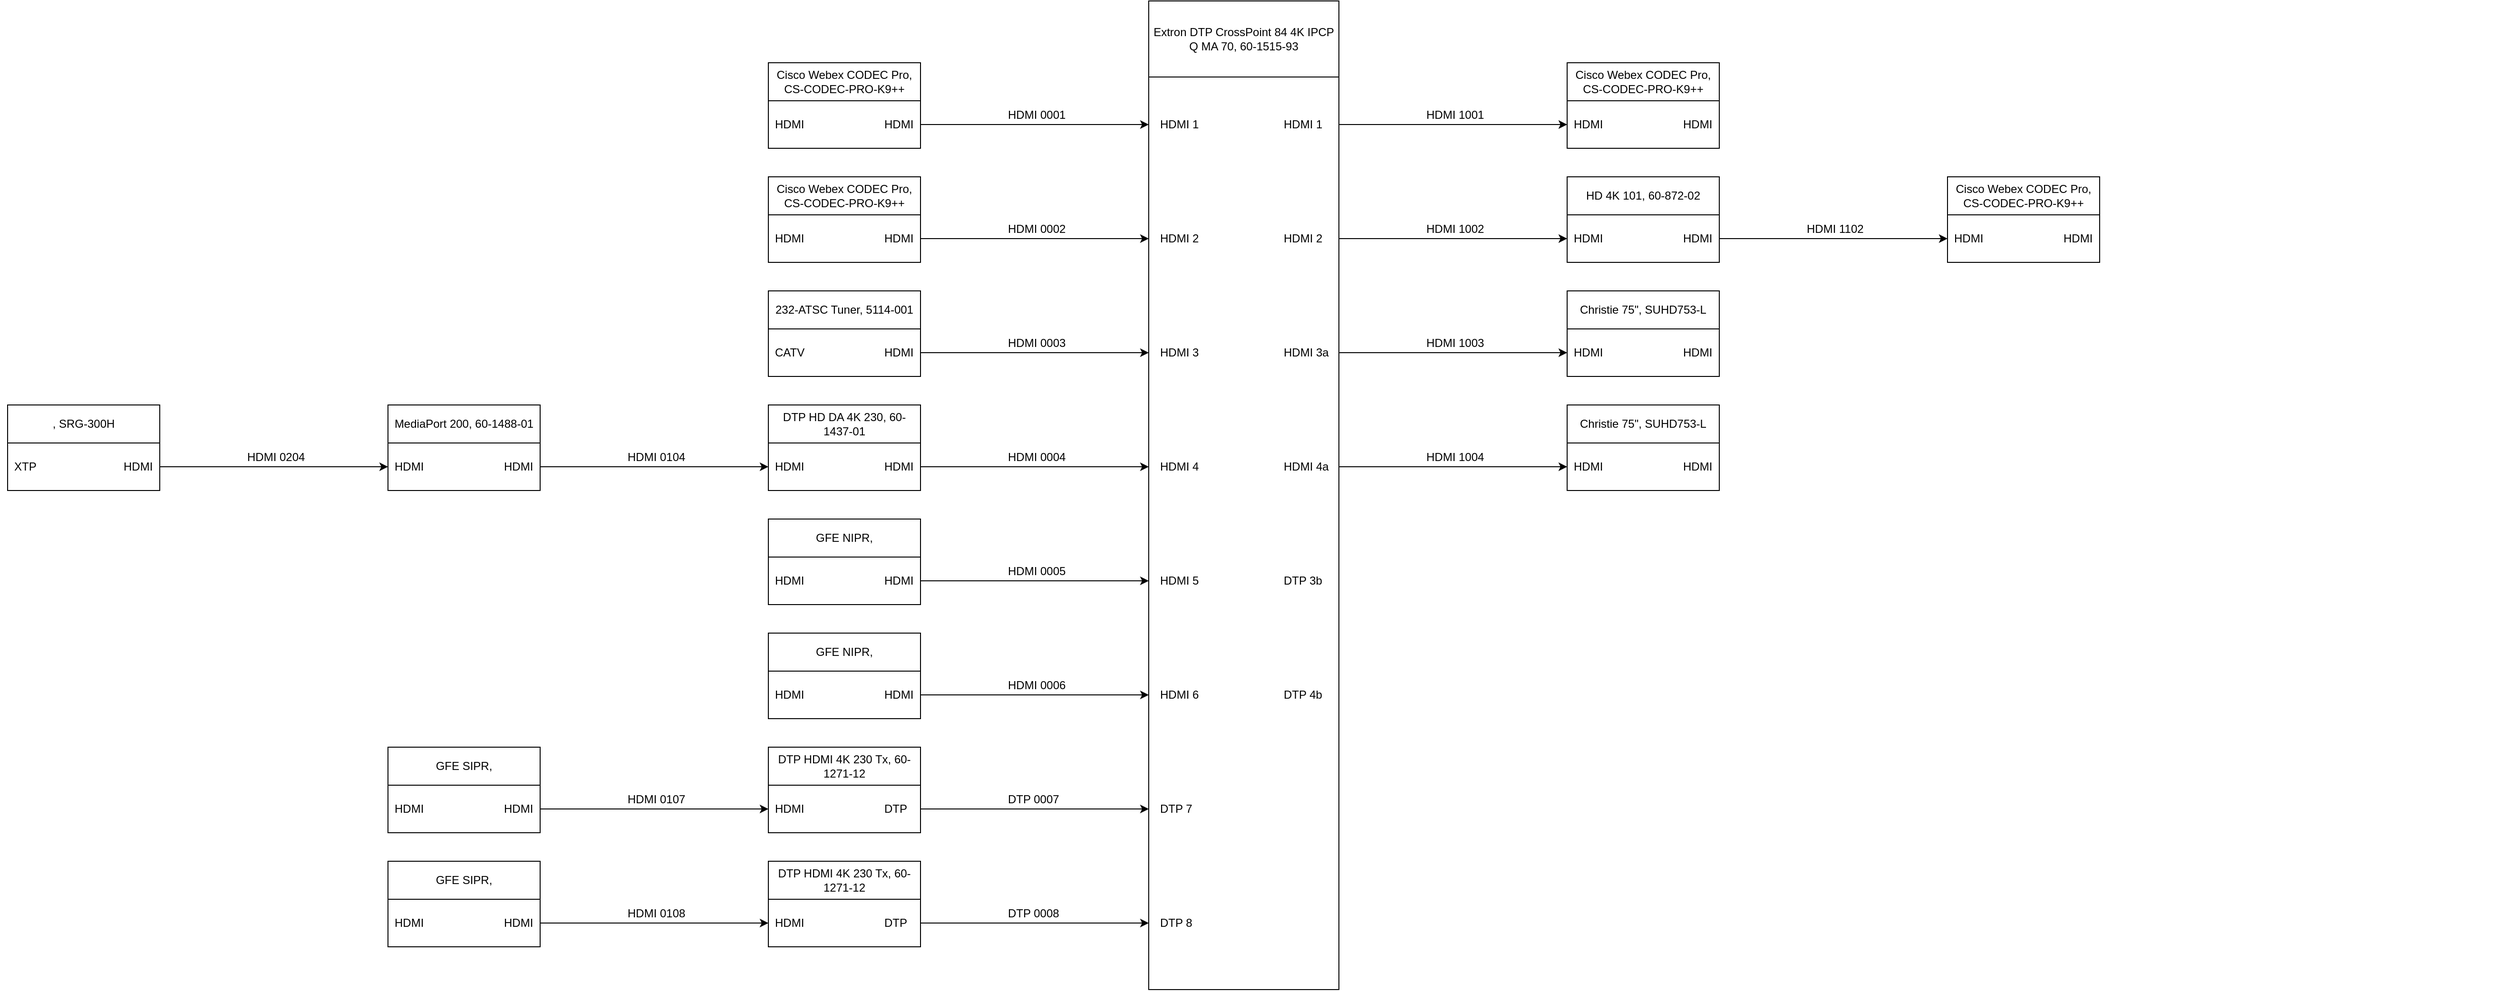 <mxfile>
  <diagram>
    <mxGraphModel dx="4000" dy="4000" grid="1" gridSize="10" guides="1" tooltips="1" connect="1" arrows="1" fold="1" pageScale="1" pageWidth="4000" pageHeight="4000" math="0" shadow="0">
      <root>
        <mxCell id="0"/>
        <mxCell id="1" parent="0"/>
        <object label="" type="arrow" id="4214703439902592237">
          <mxCell id="7430834314169757625" value="" style="edgeStyle=loopEdgeStyle;orthogonalloop=0;rounded=0;jettySize=auto;html=1" parent="1" connectable="" edge="1" vertex="" source="" target="">
            <mxGeometry x="" y="" width="" height="" relative="1" as="geometry">
              <mxPoint x="-4500" y="-2910" as="sourcePoint"/>
              <mxPoint x="-4100" y="-2910" as="targetPoint"/>
            </mxGeometry>
          </mxCell>
        </object>
        <object label="HDMI  0001" type="text-box" id="3884713548569262530">
          <mxCell id="7394588990226214967" value="HDMI  0001" style="text;html=1;strokeColor=none;fillColor=none;align=left;verticalAlign=middle;whiteSpace=wrap;rounded=0;" parent="1" connectable="" edge="" vertex="1" source="" target="">
            <mxGeometry x="-4250" y="-2950" width="80" height="60" relative="" as="geometry"/>
          </mxCell>
        </object>
        <object label="" type="arrow" id="1762043980113179746">
          <mxCell id="2958158336926534504" value="" style="edgeStyle=loopEdgeStyle;orthogonalloop=0;rounded=0;jettySize=auto;html=1" parent="1" connectable="" edge="1" vertex="" source="" target="">
            <mxGeometry x="" y="" width="" height="" relative="1" as="geometry">
              <mxPoint x="-4500" y="-2790" as="sourcePoint"/>
              <mxPoint x="-4100" y="-2790" as="targetPoint"/>
            </mxGeometry>
          </mxCell>
        </object>
        <object label="HDMI  0002" type="text-box" id="8912968105775022146">
          <mxCell id="3454150001665508748" value="HDMI  0002" style="text;html=1;strokeColor=none;fillColor=none;align=left;verticalAlign=middle;whiteSpace=wrap;rounded=0;" parent="1" connectable="" edge="" vertex="1" source="" target="">
            <mxGeometry x="-4250" y="-2830" width="80" height="60" relative="" as="geometry"/>
          </mxCell>
        </object>
        <object label="" type="arrow" id="9136551247318322655">
          <mxCell id="277227770717525775" value="" style="edgeStyle=loopEdgeStyle;orthogonalloop=0;rounded=0;jettySize=auto;html=1" parent="1" connectable="" edge="1" vertex="" source="" target="">
            <mxGeometry x="" y="" width="" height="" relative="1" as="geometry">
              <mxPoint x="-4500" y="-2670" as="sourcePoint"/>
              <mxPoint x="-4100" y="-2670" as="targetPoint"/>
            </mxGeometry>
          </mxCell>
        </object>
        <object label="HDMI  0003" type="text-box" id="8334442177132062134">
          <mxCell id="9362780928165501488" value="HDMI  0003" style="text;html=1;strokeColor=none;fillColor=none;align=left;verticalAlign=middle;whiteSpace=wrap;rounded=0;" parent="1" connectable="" edge="" vertex="1" source="" target="">
            <mxGeometry x="-4250" y="-2710" width="80" height="60" relative="" as="geometry"/>
          </mxCell>
        </object>
        <object label="" type="arrow" id="9622824587484047524">
          <mxCell id="7726921073421846764" value="" style="edgeStyle=loopEdgeStyle;orthogonalloop=0;rounded=0;jettySize=auto;html=1" parent="1" connectable="" edge="1" vertex="" source="" target="">
            <mxGeometry x="" y="" width="" height="" relative="1" as="geometry">
              <mxPoint x="-4500" y="-2550" as="sourcePoint"/>
              <mxPoint x="-4100" y="-2550" as="targetPoint"/>
            </mxGeometry>
          </mxCell>
        </object>
        <object label="HDMI  0004" type="text-box" id="7850549271725906904">
          <mxCell id="8335689987138173122" value="HDMI  0004" style="text;html=1;strokeColor=none;fillColor=none;align=left;verticalAlign=middle;whiteSpace=wrap;rounded=0;" parent="1" connectable="" edge="" vertex="1" source="" target="">
            <mxGeometry x="-4250" y="-2590" width="80" height="60" relative="" as="geometry"/>
          </mxCell>
        </object>
        <object label="" type="arrow" id="3183546657290105855">
          <mxCell id="8871547351785231216" value="" style="edgeStyle=loopEdgeStyle;orthogonalloop=0;rounded=0;jettySize=auto;html=1" parent="1" connectable="" edge="1" vertex="" source="" target="">
            <mxGeometry x="" y="" width="" height="" relative="1" as="geometry">
              <mxPoint x="-4500" y="-2430" as="sourcePoint"/>
              <mxPoint x="-4100" y="-2430" as="targetPoint"/>
            </mxGeometry>
          </mxCell>
        </object>
        <object label="HDMI  0005" type="text-box" id="6104692214129467735">
          <mxCell id="2689749748663844887" value="HDMI  0005" style="text;html=1;strokeColor=none;fillColor=none;align=left;verticalAlign=middle;whiteSpace=wrap;rounded=0;" parent="1" connectable="" edge="" vertex="1" source="" target="">
            <mxGeometry x="-4250" y="-2470" width="80" height="60" relative="" as="geometry"/>
          </mxCell>
        </object>
        <object label="" type="arrow" id="1084767344069512907">
          <mxCell id="7319292855617506597" value="" style="edgeStyle=loopEdgeStyle;orthogonalloop=0;rounded=0;jettySize=auto;html=1" parent="1" connectable="" edge="1" vertex="" source="" target="">
            <mxGeometry x="" y="" width="" height="" relative="1" as="geometry">
              <mxPoint x="-4500" y="-2310" as="sourcePoint"/>
              <mxPoint x="-4100" y="-2310" as="targetPoint"/>
            </mxGeometry>
          </mxCell>
        </object>
        <object label="HDMI  0006" type="text-box" id="7100429247913802029">
          <mxCell id="5294418698737538038" value="HDMI  0006" style="text;html=1;strokeColor=none;fillColor=none;align=left;verticalAlign=middle;whiteSpace=wrap;rounded=0;" parent="1" connectable="" edge="" vertex="1" source="" target="">
            <mxGeometry x="-4250" y="-2350" width="80" height="60" relative="" as="geometry"/>
          </mxCell>
        </object>
        <object label="" type="arrow" id="1815970519568936906">
          <mxCell id="5494054682571277759" value="" style="edgeStyle=loopEdgeStyle;orthogonalloop=0;rounded=0;jettySize=auto;html=1" parent="1" connectable="" edge="1" vertex="" source="" target="">
            <mxGeometry x="" y="" width="" height="" relative="1" as="geometry">
              <mxPoint x="-4500" y="-2190" as="sourcePoint"/>
              <mxPoint x="-4100" y="-2190" as="targetPoint"/>
            </mxGeometry>
          </mxCell>
        </object>
        <object label="DTP  0007" type="text-box" id="7742811226254303399">
          <mxCell id="3569401914816915492" value="DTP  0007" style="text;html=1;strokeColor=none;fillColor=none;align=left;verticalAlign=middle;whiteSpace=wrap;rounded=0;" parent="1" connectable="" edge="" vertex="1" source="" target="">
            <mxGeometry x="-4250" y="-2230" width="80" height="60" relative="" as="geometry"/>
          </mxCell>
        </object>
        <object label="" type="arrow" id="1134545825413656290">
          <mxCell id="7077476121389490190" value="" style="edgeStyle=loopEdgeStyle;orthogonalloop=0;rounded=0;jettySize=auto;html=1" parent="1" connectable="" edge="1" vertex="" source="" target="">
            <mxGeometry x="" y="" width="" height="" relative="1" as="geometry">
              <mxPoint x="-4500" y="-2070" as="sourcePoint"/>
              <mxPoint x="-4100" y="-2070" as="targetPoint"/>
            </mxGeometry>
          </mxCell>
        </object>
        <object label="DTP  0008" type="text-box" id="9797845806531395249">
          <mxCell id="5851642144623932865" value="DTP  0008" style="text;html=1;strokeColor=none;fillColor=none;align=left;verticalAlign=middle;whiteSpace=wrap;rounded=0;" parent="1" connectable="" edge="" vertex="1" source="" target="">
            <mxGeometry x="-4250" y="-2110" width="80" height="60" relative="" as="geometry"/>
          </mxCell>
        </object>
        <object label="" type="arrow" id="7571851820950263406">
          <mxCell id="8978497845562699610" value="" style="edgeStyle=loopEdgeStyle;orthogonalloop=0;rounded=0;jettySize=auto;html=1" parent="1" connectable="" edge="1" vertex="" source="" target="">
            <mxGeometry x="" y="" width="" height="" relative="1" as="geometry">
              <mxPoint x="-4900" y="-2550" as="sourcePoint"/>
              <mxPoint x="-4500" y="-2550" as="targetPoint"/>
            </mxGeometry>
          </mxCell>
        </object>
        <object label="HDMI  0104" type="text-box" id="5850666663481360142">
          <mxCell id="2034829392378292230" value="HDMI  0104" style="text;html=1;strokeColor=none;fillColor=none;align=left;verticalAlign=middle;whiteSpace=wrap;rounded=0;" parent="1" connectable="" edge="" vertex="1" source="" target="">
            <mxGeometry x="-4650" y="-2590" width="80" height="60" relative="" as="geometry"/>
          </mxCell>
        </object>
        <object label="" type="arrow" id="5599621527787575919">
          <mxCell id="8933660736939266847" value="" style="edgeStyle=loopEdgeStyle;orthogonalloop=0;rounded=0;jettySize=auto;html=1" parent="1" connectable="" edge="1" vertex="" source="" target="">
            <mxGeometry x="" y="" width="" height="" relative="1" as="geometry">
              <mxPoint x="-4900" y="-2190" as="sourcePoint"/>
              <mxPoint x="-4500" y="-2190" as="targetPoint"/>
            </mxGeometry>
          </mxCell>
        </object>
        <object label="HDMI  0107" type="text-box" id="3173753618266063283">
          <mxCell id="4189802173516120180" value="HDMI  0107" style="text;html=1;strokeColor=none;fillColor=none;align=left;verticalAlign=middle;whiteSpace=wrap;rounded=0;" parent="1" connectable="" edge="" vertex="1" source="" target="">
            <mxGeometry x="-4650" y="-2230" width="80" height="60" relative="" as="geometry"/>
          </mxCell>
        </object>
        <object label="" type="arrow" id="3633654744242112897">
          <mxCell id="7032749820614705991" value="" style="edgeStyle=loopEdgeStyle;orthogonalloop=0;rounded=0;jettySize=auto;html=1" parent="1" connectable="" edge="1" vertex="" source="" target="">
            <mxGeometry x="" y="" width="" height="" relative="1" as="geometry">
              <mxPoint x="-4900" y="-2070" as="sourcePoint"/>
              <mxPoint x="-4500" y="-2070" as="targetPoint"/>
            </mxGeometry>
          </mxCell>
        </object>
        <object label="HDMI  0108" type="text-box" id="5476396877901206938">
          <mxCell id="5114801457332826779" value="HDMI  0108" style="text;html=1;strokeColor=none;fillColor=none;align=left;verticalAlign=middle;whiteSpace=wrap;rounded=0;" parent="1" connectable="" edge="" vertex="1" source="" target="">
            <mxGeometry x="-4650" y="-2110" width="80" height="60" relative="" as="geometry"/>
          </mxCell>
        </object>
        <object label="" type="arrow" id="4073164023122601448">
          <mxCell id="7174466702179377431" value="" style="edgeStyle=loopEdgeStyle;orthogonalloop=0;rounded=0;jettySize=auto;html=1" parent="1" connectable="" edge="1" vertex="" source="" target="">
            <mxGeometry x="" y="" width="" height="" relative="1" as="geometry">
              <mxPoint x="-5300" y="-2550" as="sourcePoint"/>
              <mxPoint x="-4900" y="-2550" as="targetPoint"/>
            </mxGeometry>
          </mxCell>
        </object>
        <object label="HDMI  0204" type="text-box" id="5823953852493778848">
          <mxCell id="1069760466118081979" value="HDMI  0204" style="text;html=1;strokeColor=none;fillColor=none;align=left;verticalAlign=middle;whiteSpace=wrap;rounded=0;" parent="1" connectable="" edge="" vertex="1" source="" target="">
            <mxGeometry x="-5050" y="-2590" width="80" height="60" relative="" as="geometry"/>
          </mxCell>
        </object>
        <object label="" type="arrow" id="3931294607041908225">
          <mxCell id="4682947283664049398" value="" style="edgeStyle=loopEdgeStyle;orthogonalloop=0;rounded=0;jettySize=auto;html=1" parent="1" connectable="" edge="1" vertex="" source="" target="">
            <mxGeometry x="" y="" width="" height="" relative="1" as="geometry">
              <mxPoint x="-4100" y="-2910" as="sourcePoint"/>
              <mxPoint x="-3660" y="-2910" as="targetPoint"/>
            </mxGeometry>
          </mxCell>
        </object>
        <object label="HDMI  1001" type="text-box" id="6912057328652076839">
          <mxCell id="8490862059796652768" value="HDMI  1001" style="text;html=1;strokeColor=none;fillColor=none;align=left;verticalAlign=middle;whiteSpace=wrap;rounded=0;" parent="1" connectable="" edge="" vertex="1" source="" target="">
            <mxGeometry x="-3810" y="-2950" width="80" height="60" relative="" as="geometry"/>
          </mxCell>
        </object>
        <object label="" type="arrow" id="9348034321768730803">
          <mxCell id="2146485116273460463" value="" style="edgeStyle=loopEdgeStyle;orthogonalloop=0;rounded=0;jettySize=auto;html=1" parent="1" connectable="" edge="1" vertex="" source="" target="">
            <mxGeometry x="" y="" width="" height="" relative="1" as="geometry">
              <mxPoint x="-4100" y="-2790" as="sourcePoint"/>
              <mxPoint x="-3660" y="-2790" as="targetPoint"/>
            </mxGeometry>
          </mxCell>
        </object>
        <object label="HDMI  1002" type="text-box" id="6564636457597013053">
          <mxCell id="3521691810089601578" value="HDMI  1002" style="text;html=1;strokeColor=none;fillColor=none;align=left;verticalAlign=middle;whiteSpace=wrap;rounded=0;" parent="1" connectable="" edge="" vertex="1" source="" target="">
            <mxGeometry x="-3810" y="-2830" width="80" height="60" relative="" as="geometry"/>
          </mxCell>
        </object>
        <object label="" type="arrow" id="9133158517590962588">
          <mxCell id="5078113467890276290" value="" style="edgeStyle=loopEdgeStyle;orthogonalloop=0;rounded=0;jettySize=auto;html=1" parent="1" connectable="" edge="1" vertex="" source="" target="">
            <mxGeometry x="" y="" width="" height="" relative="1" as="geometry">
              <mxPoint x="-4100" y="-2670" as="sourcePoint"/>
              <mxPoint x="-3660" y="-2670" as="targetPoint"/>
            </mxGeometry>
          </mxCell>
        </object>
        <object label="HDMI  1003" type="text-box" id="3538355275811758447">
          <mxCell id="8732927838143749905" value="HDMI  1003" style="text;html=1;strokeColor=none;fillColor=none;align=left;verticalAlign=middle;whiteSpace=wrap;rounded=0;" parent="1" connectable="" edge="" vertex="1" source="" target="">
            <mxGeometry x="-3810" y="-2710" width="80" height="60" relative="" as="geometry"/>
          </mxCell>
        </object>
        <object label="" type="arrow" id="6535427856630103066">
          <mxCell id="4489765851628160168" value="" style="edgeStyle=loopEdgeStyle;orthogonalloop=0;rounded=0;jettySize=auto;html=1" parent="1" connectable="" edge="1" vertex="" source="" target="">
            <mxGeometry x="" y="" width="" height="" relative="1" as="geometry">
              <mxPoint x="-4100" y="-2550" as="sourcePoint"/>
              <mxPoint x="-3660" y="-2550" as="targetPoint"/>
            </mxGeometry>
          </mxCell>
        </object>
        <object label="HDMI  1004" type="text-box" id="8899514412760220130">
          <mxCell id="9879391301277996283" value="HDMI  1004" style="text;html=1;strokeColor=none;fillColor=none;align=left;verticalAlign=middle;whiteSpace=wrap;rounded=0;" parent="1" connectable="" edge="" vertex="1" source="" target="">
            <mxGeometry x="-3810" y="-2590" width="80" height="60" relative="" as="geometry"/>
          </mxCell>
        </object>
        <object label="" type="arrow" id="1125660605603906851">
          <mxCell id="9687267993425041214" value="" style="edgeStyle=loopEdgeStyle;orthogonalloop=0;rounded=0;jettySize=auto;html=1" parent="1" connectable="" edge="1" vertex="" source="" target="">
            <mxGeometry x="" y="" width="" height="" relative="1" as="geometry">
              <mxPoint x="-3660" y="-2790" as="sourcePoint"/>
              <mxPoint x="-3260" y="-2790" as="targetPoint"/>
            </mxGeometry>
          </mxCell>
        </object>
        <object label="HDMI  1102" type="text-box" id="9480168444607374794">
          <mxCell id="9745018495641138323" value="HDMI  1102" style="text;html=1;strokeColor=none;fillColor=none;align=left;verticalAlign=middle;whiteSpace=wrap;rounded=0;" parent="1" connectable="" edge="" vertex="1" source="" target="">
            <mxGeometry x="-3410" y="-2830" width="80" height="60" relative="" as="geometry"/>
          </mxCell>
        </object>
        <object label="" type="DTP" id="3601923128219253305">
          <mxCell id="8095681486286672804" value="" style="rounded=0;whiteSpace=wrap;html=1;" parent="1" connectable="" edge="" vertex="1" source="" target="">
            <mxGeometry x="-4500" y="-2975" width="160" height="90" relative="" as="geometry"/>
          </mxCell>
        </object>
        <object label="" type="DTP" id="4671699192208705413">
          <mxCell id="4920887293405640426" value="" style="rounded=0;whiteSpace=wrap;html=1;" parent="1" connectable="" edge="" vertex="1" source="" target="">
            <mxGeometry x="-4500" y="-2855" width="160" height="90" relative="" as="geometry"/>
          </mxCell>
        </object>
        <object label="" type="DTP" id="8052717395541037052">
          <mxCell id="1289829146261395855" value="" style="rounded=0;whiteSpace=wrap;html=1;" parent="1" connectable="" edge="" vertex="1" source="" target="">
            <mxGeometry x="-4500" y="-2735" width="160" height="90" relative="" as="geometry"/>
          </mxCell>
        </object>
        <object label="" type="DTP" id="2372890259683168304">
          <mxCell id="8551254836642362901" value="" style="rounded=0;whiteSpace=wrap;html=1;" parent="1" connectable="" edge="" vertex="1" source="" target="">
            <mxGeometry x="-4500" y="-2615" width="160" height="90" relative="" as="geometry"/>
          </mxCell>
        </object>
        <object label="" type="DTP" id="7020818554239344003">
          <mxCell id="1214789962200031757" value="" style="rounded=0;whiteSpace=wrap;html=1;" parent="1" connectable="" edge="" vertex="1" source="" target="">
            <mxGeometry x="-4500" y="-2495" width="160" height="90" relative="" as="geometry"/>
          </mxCell>
        </object>
        <object label="" type="DTP" id="3676849023164892544">
          <mxCell id="2603448669535049852" value="" style="rounded=0;whiteSpace=wrap;html=1;" parent="1" connectable="" edge="" vertex="1" source="" target="">
            <mxGeometry x="-4500" y="-2375" width="160" height="90" relative="" as="geometry"/>
          </mxCell>
        </object>
        <object label="" type="DTP" id="8511045847674810164">
          <mxCell id="7834712563197394386" value="" style="rounded=0;whiteSpace=wrap;html=1;" parent="1" connectable="" edge="" vertex="1" source="" target="">
            <mxGeometry x="-4500" y="-2255" width="160" height="90" relative="" as="geometry"/>
          </mxCell>
        </object>
        <object label="" type="DTP" id="1220172500772045550">
          <mxCell id="250094888815592903" value="" style="rounded=0;whiteSpace=wrap;html=1;" parent="1" connectable="" edge="" vertex="1" source="" target="">
            <mxGeometry x="-4500" y="-2135" width="160" height="90" relative="" as="geometry"/>
          </mxCell>
        </object>
        <object label="" type="DTP" id="1417384539601954259">
          <mxCell id="4756622223876162048" value="" style="rounded=0;whiteSpace=wrap;html=1;" parent="1" connectable="" edge="" vertex="1" source="" target="">
            <mxGeometry x="-4900" y="-2615" width="160" height="90" relative="" as="geometry"/>
          </mxCell>
        </object>
        <object label="" type="DTP" id="1877051912784398340">
          <mxCell id="1064284673913144200" value="" style="rounded=0;whiteSpace=wrap;html=1;" parent="1" connectable="" edge="" vertex="1" source="" target="">
            <mxGeometry x="-4900" y="-2255" width="160" height="90" relative="" as="geometry"/>
          </mxCell>
        </object>
        <object label="" type="DTP" id="8985494929358044780">
          <mxCell id="2762213801528908726" value="" style="rounded=0;whiteSpace=wrap;html=1;" parent="1" connectable="" edge="" vertex="1" source="" target="">
            <mxGeometry x="-4900" y="-2135" width="160" height="90" relative="" as="geometry"/>
          </mxCell>
        </object>
        <object label="" type="DTP" id="1702725907895301196">
          <mxCell id="3134637894331874345" value="" style="rounded=0;whiteSpace=wrap;html=1;" parent="1" connectable="" edge="" vertex="1" source="" target="">
            <mxGeometry x="-5300" y="-2615" width="160" height="90" relative="" as="geometry"/>
          </mxCell>
        </object>
        <object label="" type="DTP" id="4611059297054655505">
          <mxCell id="833991215402399989" value="" style="rounded=0;whiteSpace=wrap;html=1;" parent="1" connectable="" edge="" vertex="1" source="" target="">
            <mxGeometry x="-3660" y="-2975" width="160" height="90" relative="" as="geometry"/>
          </mxCell>
        </object>
        <object label="" type="DTP" id="8520154027466328589">
          <mxCell id="8378055653725626963" value="" style="rounded=0;whiteSpace=wrap;html=1;" parent="1" connectable="" edge="" vertex="1" source="" target="">
            <mxGeometry x="-3660" y="-2855" width="160" height="90" relative="" as="geometry"/>
          </mxCell>
        </object>
        <object label="" type="DTP" id="5550545048421102928">
          <mxCell id="7746366038237439267" value="" style="rounded=0;whiteSpace=wrap;html=1;" parent="1" connectable="" edge="" vertex="1" source="" target="">
            <mxGeometry x="-3660" y="-2735" width="160" height="90" relative="" as="geometry"/>
          </mxCell>
        </object>
        <object label="" type="DTP" id="2255952634416972868">
          <mxCell id="4922332117611659816" value="" style="rounded=0;whiteSpace=wrap;html=1;" parent="1" connectable="" edge="" vertex="1" source="" target="">
            <mxGeometry x="-3660" y="-2615" width="160" height="90" relative="" as="geometry"/>
          </mxCell>
        </object>
        <object label="" type="DTP" id="1272051944987990608">
          <mxCell id="9163213902290631379" value="" style="rounded=0;whiteSpace=wrap;html=1;" parent="1" connectable="" edge="" vertex="1" source="" target="">
            <mxGeometry x="-3260" y="-2855" width="160" height="90" relative="" as="geometry"/>
          </mxCell>
        </object>
        <object label="HDMI" type="textbox" id="5852103958049118342">
          <mxCell id="3022491668723658236" value="HDMI" style="text;html=1;strokeColor=none;fillColor=none;align=left;verticalAlign=middle;whiteSpace=wrap;rounded=0;" parent="1" connectable="" edge="" vertex="1" source="" target="">
            <mxGeometry x="-4495" y="-2930" width="60" height="40" relative="" as="geometry"/>
          </mxCell>
        </object>
        <object label="HDMI" type="textbox" id="3679588393008396275">
          <mxCell id="2770385847647636521" value="HDMI" style="text;html=1;strokeColor=none;fillColor=none;align=left;verticalAlign=middle;whiteSpace=wrap;rounded=0;" parent="1" connectable="" edge="" vertex="1" source="" target="">
            <mxGeometry x="-4380" y="-2930" width="60" height="40" relative="" as="geometry"/>
          </mxCell>
        </object>
        <object label="HDMI" type="textbox" id="2435408621405537548">
          <mxCell id="9504090122172287193" value="HDMI" style="text;html=1;strokeColor=none;fillColor=none;align=left;verticalAlign=middle;whiteSpace=wrap;rounded=0;" parent="1" connectable="" edge="" vertex="1" source="" target="">
            <mxGeometry x="-4495" y="-2810" width="60" height="40" relative="" as="geometry"/>
          </mxCell>
        </object>
        <object label="HDMI" type="textbox" id="3566245914914402646">
          <mxCell id="8864937617224081432" value="HDMI" style="text;html=1;strokeColor=none;fillColor=none;align=left;verticalAlign=middle;whiteSpace=wrap;rounded=0;" parent="1" connectable="" edge="" vertex="1" source="" target="">
            <mxGeometry x="-4380" y="-2810" width="60" height="40" relative="" as="geometry"/>
          </mxCell>
        </object>
        <object label="CATV" type="textbox" id="7215977477339857634">
          <mxCell id="5374148021077574404" value="CATV" style="text;html=1;strokeColor=none;fillColor=none;align=left;verticalAlign=middle;whiteSpace=wrap;rounded=0;" parent="1" connectable="" edge="" vertex="1" source="" target="">
            <mxGeometry x="-4495" y="-2690" width="60" height="40" relative="" as="geometry"/>
          </mxCell>
        </object>
        <object label="HDMI" type="textbox" id="5112257451964016507">
          <mxCell id="7565923762052489323" value="HDMI" style="text;html=1;strokeColor=none;fillColor=none;align=left;verticalAlign=middle;whiteSpace=wrap;rounded=0;" parent="1" connectable="" edge="" vertex="1" source="" target="">
            <mxGeometry x="-4380" y="-2690" width="60" height="40" relative="" as="geometry"/>
          </mxCell>
        </object>
        <object label="HDMI" type="textbox" id="6255796828747923798">
          <mxCell id="5151799749681026101" value="HDMI" style="text;html=1;strokeColor=none;fillColor=none;align=left;verticalAlign=middle;whiteSpace=wrap;rounded=0;" parent="1" connectable="" edge="" vertex="1" source="" target="">
            <mxGeometry x="-4495" y="-2570" width="60" height="40" relative="" as="geometry"/>
          </mxCell>
        </object>
        <object label="HDMI" type="textbox" id="7991579855207541456">
          <mxCell id="9321753149191573337" value="HDMI" style="text;html=1;strokeColor=none;fillColor=none;align=left;verticalAlign=middle;whiteSpace=wrap;rounded=0;" parent="1" connectable="" edge="" vertex="1" source="" target="">
            <mxGeometry x="-4380" y="-2570" width="60" height="40" relative="" as="geometry"/>
          </mxCell>
        </object>
        <object label="HDMI" type="textbox" id="9730649626787456349">
          <mxCell id="4577798770585020425" value="HDMI" style="text;html=1;strokeColor=none;fillColor=none;align=left;verticalAlign=middle;whiteSpace=wrap;rounded=0;" parent="1" connectable="" edge="" vertex="1" source="" target="">
            <mxGeometry x="-4495" y="-2450" width="60" height="40" relative="" as="geometry"/>
          </mxCell>
        </object>
        <object label="HDMI" type="textbox" id="2207801016926781749">
          <mxCell id="7807954291519020681" value="HDMI" style="text;html=1;strokeColor=none;fillColor=none;align=left;verticalAlign=middle;whiteSpace=wrap;rounded=0;" parent="1" connectable="" edge="" vertex="1" source="" target="">
            <mxGeometry x="-4380" y="-2450" width="60" height="40" relative="" as="geometry"/>
          </mxCell>
        </object>
        <object label="HDMI" type="textbox" id="8095988770686756433">
          <mxCell id="900475156374326343" value="HDMI" style="text;html=1;strokeColor=none;fillColor=none;align=left;verticalAlign=middle;whiteSpace=wrap;rounded=0;" parent="1" connectable="" edge="" vertex="1" source="" target="">
            <mxGeometry x="-4495" y="-2330" width="60" height="40" relative="" as="geometry"/>
          </mxCell>
        </object>
        <object label="HDMI" type="textbox" id="2799072378854760651">
          <mxCell id="7783657447007268498" value="HDMI" style="text;html=1;strokeColor=none;fillColor=none;align=left;verticalAlign=middle;whiteSpace=wrap;rounded=0;" parent="1" connectable="" edge="" vertex="1" source="" target="">
            <mxGeometry x="-4380" y="-2330" width="60" height="40" relative="" as="geometry"/>
          </mxCell>
        </object>
        <object label="HDMI" type="textbox" id="8362964140137365221">
          <mxCell id="7214026028975575050" value="HDMI" style="text;html=1;strokeColor=none;fillColor=none;align=left;verticalAlign=middle;whiteSpace=wrap;rounded=0;" parent="1" connectable="" edge="" vertex="1" source="" target="">
            <mxGeometry x="-4495" y="-2210" width="60" height="40" relative="" as="geometry"/>
          </mxCell>
        </object>
        <object label="DTP" type="textbox" id="1643567658407495782">
          <mxCell id="3961776413142784420" value="DTP" style="text;html=1;strokeColor=none;fillColor=none;align=left;verticalAlign=middle;whiteSpace=wrap;rounded=0;" parent="1" connectable="" edge="" vertex="1" source="" target="">
            <mxGeometry x="-4380" y="-2210" width="60" height="40" relative="" as="geometry"/>
          </mxCell>
        </object>
        <object label="HDMI" type="textbox" id="6896986821916747662">
          <mxCell id="5158108803434640802" value="HDMI" style="text;html=1;strokeColor=none;fillColor=none;align=left;verticalAlign=middle;whiteSpace=wrap;rounded=0;" parent="1" connectable="" edge="" vertex="1" source="" target="">
            <mxGeometry x="-4495" y="-2090" width="60" height="40" relative="" as="geometry"/>
          </mxCell>
        </object>
        <object label="DTP" type="textbox" id="484394694994135816">
          <mxCell id="9960453832814050014" value="DTP" style="text;html=1;strokeColor=none;fillColor=none;align=left;verticalAlign=middle;whiteSpace=wrap;rounded=0;" parent="1" connectable="" edge="" vertex="1" source="" target="">
            <mxGeometry x="-4380" y="-2090" width="60" height="40" relative="" as="geometry"/>
          </mxCell>
        </object>
        <object label="" type="textbox" id="987767204294102197">
          <mxCell id="2343946790420430702" value="" style="text;html=1;strokeColor=none;fillColor=none;align=left;verticalAlign=middle;whiteSpace=wrap;rounded=0;" parent="1" connectable="" edge="" vertex="1" source="" target="">
            <mxGeometry x="-4895" y="-2930" width="60" height="40" relative="" as="geometry"/>
          </mxCell>
        </object>
        <object label="" type="textbox" id="7473922850546000178">
          <mxCell id="823427731627603757" value="" style="text;html=1;strokeColor=none;fillColor=none;align=left;verticalAlign=middle;whiteSpace=wrap;rounded=0;" parent="1" connectable="" edge="" vertex="1" source="" target="">
            <mxGeometry x="-4780" y="-2930" width="60" height="40" relative="" as="geometry"/>
          </mxCell>
        </object>
        <object label="" type="textbox" id="4246823260700684408">
          <mxCell id="8834271041331101814" value="" style="text;html=1;strokeColor=none;fillColor=none;align=left;verticalAlign=middle;whiteSpace=wrap;rounded=0;" parent="1" connectable="" edge="" vertex="1" source="" target="">
            <mxGeometry x="-4895" y="-2810" width="60" height="40" relative="" as="geometry"/>
          </mxCell>
        </object>
        <object label="" type="textbox" id="8195052934975546816">
          <mxCell id="9408213132099667715" value="" style="text;html=1;strokeColor=none;fillColor=none;align=left;verticalAlign=middle;whiteSpace=wrap;rounded=0;" parent="1" connectable="" edge="" vertex="1" source="" target="">
            <mxGeometry x="-4780" y="-2810" width="60" height="40" relative="" as="geometry"/>
          </mxCell>
        </object>
        <object label="" type="textbox" id="192931089312912979">
          <mxCell id="8591480839840611164" value="" style="text;html=1;strokeColor=none;fillColor=none;align=left;verticalAlign=middle;whiteSpace=wrap;rounded=0;" parent="1" connectable="" edge="" vertex="1" source="" target="">
            <mxGeometry x="-4895" y="-2690" width="60" height="40" relative="" as="geometry"/>
          </mxCell>
        </object>
        <object label="" type="textbox" id="5999990242143189092">
          <mxCell id="4189973031581192845" value="" style="text;html=1;strokeColor=none;fillColor=none;align=left;verticalAlign=middle;whiteSpace=wrap;rounded=0;" parent="1" connectable="" edge="" vertex="1" source="" target="">
            <mxGeometry x="-4780" y="-2690" width="60" height="40" relative="" as="geometry"/>
          </mxCell>
        </object>
        <object label="HDMI" type="textbox" id="655804008884958697">
          <mxCell id="8582984271720614030" value="HDMI" style="text;html=1;strokeColor=none;fillColor=none;align=left;verticalAlign=middle;whiteSpace=wrap;rounded=0;" parent="1" connectable="" edge="" vertex="1" source="" target="">
            <mxGeometry x="-4895" y="-2570" width="60" height="40" relative="" as="geometry"/>
          </mxCell>
        </object>
        <object label="HDMI" type="textbox" id="9228578067747244890">
          <mxCell id="2454721074016701081" value="HDMI" style="text;html=1;strokeColor=none;fillColor=none;align=left;verticalAlign=middle;whiteSpace=wrap;rounded=0;" parent="1" connectable="" edge="" vertex="1" source="" target="">
            <mxGeometry x="-4780" y="-2570" width="60" height="40" relative="" as="geometry"/>
          </mxCell>
        </object>
        <object label="" type="textbox" id="9024126504544655465">
          <mxCell id="4270946136918359309" value="" style="text;html=1;strokeColor=none;fillColor=none;align=left;verticalAlign=middle;whiteSpace=wrap;rounded=0;" parent="1" connectable="" edge="" vertex="1" source="" target="">
            <mxGeometry x="-4895" y="-2450" width="60" height="40" relative="" as="geometry"/>
          </mxCell>
        </object>
        <object label="" type="textbox" id="7983976030224244486">
          <mxCell id="9442005157051546458" value="" style="text;html=1;strokeColor=none;fillColor=none;align=left;verticalAlign=middle;whiteSpace=wrap;rounded=0;" parent="1" connectable="" edge="" vertex="1" source="" target="">
            <mxGeometry x="-4780" y="-2450" width="60" height="40" relative="" as="geometry"/>
          </mxCell>
        </object>
        <object label="" type="textbox" id="7925006930715952499">
          <mxCell id="2490835872994497546" value="" style="text;html=1;strokeColor=none;fillColor=none;align=left;verticalAlign=middle;whiteSpace=wrap;rounded=0;" parent="1" connectable="" edge="" vertex="1" source="" target="">
            <mxGeometry x="-4895" y="-2330" width="60" height="40" relative="" as="geometry"/>
          </mxCell>
        </object>
        <object label="" type="textbox" id="6871819002159975873">
          <mxCell id="6393540846400140719" value="" style="text;html=1;strokeColor=none;fillColor=none;align=left;verticalAlign=middle;whiteSpace=wrap;rounded=0;" parent="1" connectable="" edge="" vertex="1" source="" target="">
            <mxGeometry x="-4780" y="-2330" width="60" height="40" relative="" as="geometry"/>
          </mxCell>
        </object>
        <object label="HDMI" type="textbox" id="9061160470464013877">
          <mxCell id="8268692966042608721" value="HDMI" style="text;html=1;strokeColor=none;fillColor=none;align=left;verticalAlign=middle;whiteSpace=wrap;rounded=0;" parent="1" connectable="" edge="" vertex="1" source="" target="">
            <mxGeometry x="-4895" y="-2210" width="60" height="40" relative="" as="geometry"/>
          </mxCell>
        </object>
        <object label="HDMI" type="textbox" id="4287228096056768587">
          <mxCell id="2445407963540651027" value="HDMI" style="text;html=1;strokeColor=none;fillColor=none;align=left;verticalAlign=middle;whiteSpace=wrap;rounded=0;" parent="1" connectable="" edge="" vertex="1" source="" target="">
            <mxGeometry x="-4780" y="-2210" width="60" height="40" relative="" as="geometry"/>
          </mxCell>
        </object>
        <object label="HDMI" type="textbox" id="5677251342795664052">
          <mxCell id="5987816144905613900" value="HDMI" style="text;html=1;strokeColor=none;fillColor=none;align=left;verticalAlign=middle;whiteSpace=wrap;rounded=0;" parent="1" connectable="" edge="" vertex="1" source="" target="">
            <mxGeometry x="-4895" y="-2090" width="60" height="40" relative="" as="geometry"/>
          </mxCell>
        </object>
        <object label="HDMI" type="textbox" id="3655569444764584515">
          <mxCell id="8644185362750330696" value="HDMI" style="text;html=1;strokeColor=none;fillColor=none;align=left;verticalAlign=middle;whiteSpace=wrap;rounded=0;" parent="1" connectable="" edge="" vertex="1" source="" target="">
            <mxGeometry x="-4780" y="-2090" width="60" height="40" relative="" as="geometry"/>
          </mxCell>
        </object>
        <object label="" type="textbox" id="7200072868471685654">
          <mxCell id="3046131424179577148" value="" style="text;html=1;strokeColor=none;fillColor=none;align=left;verticalAlign=middle;whiteSpace=wrap;rounded=0;" parent="1" connectable="" edge="" vertex="1" source="" target="">
            <mxGeometry x="-5295" y="-2930" width="60" height="40" relative="" as="geometry"/>
          </mxCell>
        </object>
        <object label="" type="textbox" id="8631514013767938232">
          <mxCell id="9174587892282756365" value="" style="text;html=1;strokeColor=none;fillColor=none;align=left;verticalAlign=middle;whiteSpace=wrap;rounded=0;" parent="1" connectable="" edge="" vertex="1" source="" target="">
            <mxGeometry x="-5180" y="-2930" width="60" height="40" relative="" as="geometry"/>
          </mxCell>
        </object>
        <object label="" type="textbox" id="7141089149782221241">
          <mxCell id="3222950787629553640" value="" style="text;html=1;strokeColor=none;fillColor=none;align=left;verticalAlign=middle;whiteSpace=wrap;rounded=0;" parent="1" connectable="" edge="" vertex="1" source="" target="">
            <mxGeometry x="-5295" y="-2810" width="60" height="40" relative="" as="geometry"/>
          </mxCell>
        </object>
        <object label="" type="textbox" id="3420283297765349490">
          <mxCell id="6183857123369681986" value="" style="text;html=1;strokeColor=none;fillColor=none;align=left;verticalAlign=middle;whiteSpace=wrap;rounded=0;" parent="1" connectable="" edge="" vertex="1" source="" target="">
            <mxGeometry x="-5180" y="-2810" width="60" height="40" relative="" as="geometry"/>
          </mxCell>
        </object>
        <object label="" type="textbox" id="9368619263329769742">
          <mxCell id="4263948888532792615" value="" style="text;html=1;strokeColor=none;fillColor=none;align=left;verticalAlign=middle;whiteSpace=wrap;rounded=0;" parent="1" connectable="" edge="" vertex="1" source="" target="">
            <mxGeometry x="-5295" y="-2690" width="60" height="40" relative="" as="geometry"/>
          </mxCell>
        </object>
        <object label="" type="textbox" id="8933400178155372666">
          <mxCell id="9767701754984812981" value="" style="text;html=1;strokeColor=none;fillColor=none;align=left;verticalAlign=middle;whiteSpace=wrap;rounded=0;" parent="1" connectable="" edge="" vertex="1" source="" target="">
            <mxGeometry x="-5180" y="-2690" width="60" height="40" relative="" as="geometry"/>
          </mxCell>
        </object>
        <object label="XTP" type="textbox" id="8850604533327608663">
          <mxCell id="4841177716102490445" value="XTP" style="text;html=1;strokeColor=none;fillColor=none;align=left;verticalAlign=middle;whiteSpace=wrap;rounded=0;" parent="1" connectable="" edge="" vertex="1" source="" target="">
            <mxGeometry x="-5295" y="-2570" width="60" height="40" relative="" as="geometry"/>
          </mxCell>
        </object>
        <object label="HDMI" type="textbox" id="6714062155575169544">
          <mxCell id="9378397425081276771" value="HDMI" style="text;html=1;strokeColor=none;fillColor=none;align=left;verticalAlign=middle;whiteSpace=wrap;rounded=0;" parent="1" connectable="" edge="" vertex="1" source="" target="">
            <mxGeometry x="-5180" y="-2570" width="60" height="40" relative="" as="geometry"/>
          </mxCell>
        </object>
        <object label="" type="textbox" id="1587304333301152528">
          <mxCell id="4775700194500834910" value="" style="text;html=1;strokeColor=none;fillColor=none;align=left;verticalAlign=middle;whiteSpace=wrap;rounded=0;" parent="1" connectable="" edge="" vertex="1" source="" target="">
            <mxGeometry x="-5295" y="-2450" width="60" height="40" relative="" as="geometry"/>
          </mxCell>
        </object>
        <object label="" type="textbox" id="8558644946649271719">
          <mxCell id="9383458429834808945" value="" style="text;html=1;strokeColor=none;fillColor=none;align=left;verticalAlign=middle;whiteSpace=wrap;rounded=0;" parent="1" connectable="" edge="" vertex="1" source="" target="">
            <mxGeometry x="-5180" y="-2450" width="60" height="40" relative="" as="geometry"/>
          </mxCell>
        </object>
        <object label="" type="textbox" id="6529994676791120914">
          <mxCell id="2727007616355168085" value="" style="text;html=1;strokeColor=none;fillColor=none;align=left;verticalAlign=middle;whiteSpace=wrap;rounded=0;" parent="1" connectable="" edge="" vertex="1" source="" target="">
            <mxGeometry x="-5295" y="-2330" width="60" height="40" relative="" as="geometry"/>
          </mxCell>
        </object>
        <object label="" type="textbox" id="7713964246208250123">
          <mxCell id="6567365214824583641" value="" style="text;html=1;strokeColor=none;fillColor=none;align=left;verticalAlign=middle;whiteSpace=wrap;rounded=0;" parent="1" connectable="" edge="" vertex="1" source="" target="">
            <mxGeometry x="-5180" y="-2330" width="60" height="40" relative="" as="geometry"/>
          </mxCell>
        </object>
        <object label="" type="textbox" id="5682559500851462848">
          <mxCell id="2064423636313500597" value="" style="text;html=1;strokeColor=none;fillColor=none;align=left;verticalAlign=middle;whiteSpace=wrap;rounded=0;" parent="1" connectable="" edge="" vertex="1" source="" target="">
            <mxGeometry x="-5295" y="-2210" width="60" height="40" relative="" as="geometry"/>
          </mxCell>
        </object>
        <object label="" type="textbox" id="5406035374575180550">
          <mxCell id="3460296032247974505" value="" style="text;html=1;strokeColor=none;fillColor=none;align=left;verticalAlign=middle;whiteSpace=wrap;rounded=0;" parent="1" connectable="" edge="" vertex="1" source="" target="">
            <mxGeometry x="-5180" y="-2210" width="60" height="40" relative="" as="geometry"/>
          </mxCell>
        </object>
        <object label="" type="textbox" id="9346497874499364590">
          <mxCell id="7768245547718147638" value="" style="text;html=1;strokeColor=none;fillColor=none;align=left;verticalAlign=middle;whiteSpace=wrap;rounded=0;" parent="1" connectable="" edge="" vertex="1" source="" target="">
            <mxGeometry x="-5295" y="-2090" width="60" height="40" relative="" as="geometry"/>
          </mxCell>
        </object>
        <object label="" type="textbox" id="4568261172093429426">
          <mxCell id="4861631298523337558" value="" style="text;html=1;strokeColor=none;fillColor=none;align=left;verticalAlign=middle;whiteSpace=wrap;rounded=0;" parent="1" connectable="" edge="" vertex="1" source="" target="">
            <mxGeometry x="-5180" y="-2090" width="60" height="40" relative="" as="geometry"/>
          </mxCell>
        </object>
        <object label="HDMI" type="textbox" id="488924394787252541">
          <mxCell id="6818418919619720568" value="HDMI" style="text;html=1;strokeColor=none;fillColor=none;align=left;verticalAlign=middle;whiteSpace=wrap;rounded=0;" parent="1" connectable="" edge="" vertex="1" source="" target="">
            <mxGeometry x="-3655" y="-2930" width="60" height="40" relative="" as="geometry"/>
          </mxCell>
        </object>
        <object label="HDMI" type="textbox" id="8464367880304957808">
          <mxCell id="200118168853584036" value="HDMI" style="text;html=1;strokeColor=none;fillColor=none;align=left;verticalAlign=middle;whiteSpace=wrap;rounded=0;" parent="1" connectable="" edge="" vertex="1" source="" target="">
            <mxGeometry x="-3540" y="-2930" width="60" height="40" relative="" as="geometry"/>
          </mxCell>
        </object>
        <object label="HDMI" type="textbox" id="9460044474660053509">
          <mxCell id="5732104725430633570" value="HDMI" style="text;html=1;strokeColor=none;fillColor=none;align=left;verticalAlign=middle;whiteSpace=wrap;rounded=0;" parent="1" connectable="" edge="" vertex="1" source="" target="">
            <mxGeometry x="-3655" y="-2810" width="60" height="40" relative="" as="geometry"/>
          </mxCell>
        </object>
        <object label="HDMI" type="textbox" id="9132815074226611147">
          <mxCell id="4113994933666505479" value="HDMI" style="text;html=1;strokeColor=none;fillColor=none;align=left;verticalAlign=middle;whiteSpace=wrap;rounded=0;" parent="1" connectable="" edge="" vertex="1" source="" target="">
            <mxGeometry x="-3540" y="-2810" width="60" height="40" relative="" as="geometry"/>
          </mxCell>
        </object>
        <object label="HDMI" type="textbox" id="8819806692957761700">
          <mxCell id="2007681156921080248" value="HDMI" style="text;html=1;strokeColor=none;fillColor=none;align=left;verticalAlign=middle;whiteSpace=wrap;rounded=0;" parent="1" connectable="" edge="" vertex="1" source="" target="">
            <mxGeometry x="-3655" y="-2690" width="60" height="40" relative="" as="geometry"/>
          </mxCell>
        </object>
        <object label="HDMI" type="textbox" id="9870399575241047480">
          <mxCell id="5910467368280987237" value="HDMI" style="text;html=1;strokeColor=none;fillColor=none;align=left;verticalAlign=middle;whiteSpace=wrap;rounded=0;" parent="1" connectable="" edge="" vertex="1" source="" target="">
            <mxGeometry x="-3540" y="-2690" width="60" height="40" relative="" as="geometry"/>
          </mxCell>
        </object>
        <object label="HDMI" type="textbox" id="6057360235491626361">
          <mxCell id="7068234555217018340" value="HDMI" style="text;html=1;strokeColor=none;fillColor=none;align=left;verticalAlign=middle;whiteSpace=wrap;rounded=0;" parent="1" connectable="" edge="" vertex="1" source="" target="">
            <mxGeometry x="-3655" y="-2570" width="60" height="40" relative="" as="geometry"/>
          </mxCell>
        </object>
        <object label="HDMI" type="textbox" id="532070057983582559">
          <mxCell id="919048679858278682" value="HDMI" style="text;html=1;strokeColor=none;fillColor=none;align=left;verticalAlign=middle;whiteSpace=wrap;rounded=0;" parent="1" connectable="" edge="" vertex="1" source="" target="">
            <mxGeometry x="-3540" y="-2570" width="60" height="40" relative="" as="geometry"/>
          </mxCell>
        </object>
        <object label="" type="textbox" id="8362304000650017936">
          <mxCell id="121280802400312917" value="" style="text;html=1;strokeColor=none;fillColor=none;align=left;verticalAlign=middle;whiteSpace=wrap;rounded=0;" parent="1" connectable="" edge="" vertex="1" source="" target="">
            <mxGeometry x="-3655" y="-2450" width="60" height="40" relative="" as="geometry"/>
          </mxCell>
        </object>
        <object label="" type="textbox" id="8463081099950294334">
          <mxCell id="1871064842849718830" value="" style="text;html=1;strokeColor=none;fillColor=none;align=left;verticalAlign=middle;whiteSpace=wrap;rounded=0;" parent="1" connectable="" edge="" vertex="1" source="" target="">
            <mxGeometry x="-3540" y="-2450" width="60" height="40" relative="" as="geometry"/>
          </mxCell>
        </object>
        <object label="" type="textbox" id="6491125673046744500">
          <mxCell id="6161062293331167785" value="" style="text;html=1;strokeColor=none;fillColor=none;align=left;verticalAlign=middle;whiteSpace=wrap;rounded=0;" parent="1" connectable="" edge="" vertex="1" source="" target="">
            <mxGeometry x="-3655" y="-2330" width="60" height="40" relative="" as="geometry"/>
          </mxCell>
        </object>
        <object label="" type="textbox" id="3612759198112500190">
          <mxCell id="438431697425180018" value="" style="text;html=1;strokeColor=none;fillColor=none;align=left;verticalAlign=middle;whiteSpace=wrap;rounded=0;" parent="1" connectable="" edge="" vertex="1" source="" target="">
            <mxGeometry x="-3540" y="-2330" width="60" height="40" relative="" as="geometry"/>
          </mxCell>
        </object>
        <object label="" type="textbox" id="7068385648467216596">
          <mxCell id="1502490202725864208" value="" style="text;html=1;strokeColor=none;fillColor=none;align=left;verticalAlign=middle;whiteSpace=wrap;rounded=0;" parent="1" connectable="" edge="" vertex="1" source="" target="">
            <mxGeometry x="-3655" y="-2210" width="60" height="40" relative="" as="geometry"/>
          </mxCell>
        </object>
        <object label="" type="textbox" id="499385026497314066">
          <mxCell id="9124761733705692135" value="" style="text;html=1;strokeColor=none;fillColor=none;align=left;verticalAlign=middle;whiteSpace=wrap;rounded=0;" parent="1" connectable="" edge="" vertex="1" source="" target="">
            <mxGeometry x="-3540" y="-2210" width="60" height="40" relative="" as="geometry"/>
          </mxCell>
        </object>
        <object label="" type="textbox" id="2625883722450819178">
          <mxCell id="3915767822316969281" value="" style="text;html=1;strokeColor=none;fillColor=none;align=left;verticalAlign=middle;whiteSpace=wrap;rounded=0;" parent="1" connectable="" edge="" vertex="1" source="" target="">
            <mxGeometry x="-3655" y="-2090" width="60" height="40" relative="" as="geometry"/>
          </mxCell>
        </object>
        <object label="" type="textbox" id="7793567703673028098">
          <mxCell id="3382682383839601168" value="" style="text;html=1;strokeColor=none;fillColor=none;align=left;verticalAlign=middle;whiteSpace=wrap;rounded=0;" parent="1" connectable="" edge="" vertex="1" source="" target="">
            <mxGeometry x="-3540" y="-2090" width="60" height="40" relative="" as="geometry"/>
          </mxCell>
        </object>
        <object label="" type="textbox" id="8966944498850456128">
          <mxCell id="7434080493998007978" value="" style="text;html=1;strokeColor=none;fillColor=none;align=left;verticalAlign=middle;whiteSpace=wrap;rounded=0;" parent="1" connectable="" edge="" vertex="1" source="" target="">
            <mxGeometry x="-3255" y="-2930" width="60" height="40" relative="" as="geometry"/>
          </mxCell>
        </object>
        <object label="" type="textbox" id="3130790542361750831">
          <mxCell id="9236969343309110205" value="" style="text;html=1;strokeColor=none;fillColor=none;align=left;verticalAlign=middle;whiteSpace=wrap;rounded=0;" parent="1" connectable="" edge="" vertex="1" source="" target="">
            <mxGeometry x="-3140" y="-2930" width="60" height="40" relative="" as="geometry"/>
          </mxCell>
        </object>
        <object label="HDMI" type="textbox" id="2016876057130889690">
          <mxCell id="7028756671418230662" value="HDMI" style="text;html=1;strokeColor=none;fillColor=none;align=left;verticalAlign=middle;whiteSpace=wrap;rounded=0;" parent="1" connectable="" edge="" vertex="1" source="" target="">
            <mxGeometry x="-3255" y="-2810" width="60" height="40" relative="" as="geometry"/>
          </mxCell>
        </object>
        <object label="HDMI" type="textbox" id="9465989875860193949">
          <mxCell id="6989841518940507720" value="HDMI" style="text;html=1;strokeColor=none;fillColor=none;align=left;verticalAlign=middle;whiteSpace=wrap;rounded=0;" parent="1" connectable="" edge="" vertex="1" source="" target="">
            <mxGeometry x="-3140" y="-2810" width="60" height="40" relative="" as="geometry"/>
          </mxCell>
        </object>
        <object label="" type="textbox" id="9468600509279207893">
          <mxCell id="2749743285106974532" value="" style="text;html=1;strokeColor=none;fillColor=none;align=left;verticalAlign=middle;whiteSpace=wrap;rounded=0;" parent="1" connectable="" edge="" vertex="1" source="" target="">
            <mxGeometry x="-3255" y="-2690" width="60" height="40" relative="" as="geometry"/>
          </mxCell>
        </object>
        <object label="" type="textbox" id="583504339649300818">
          <mxCell id="6711560370523790860" value="" style="text;html=1;strokeColor=none;fillColor=none;align=left;verticalAlign=middle;whiteSpace=wrap;rounded=0;" parent="1" connectable="" edge="" vertex="1" source="" target="">
            <mxGeometry x="-3140" y="-2690" width="60" height="40" relative="" as="geometry"/>
          </mxCell>
        </object>
        <object label="" type="textbox" id="3116744538488730997">
          <mxCell id="8338332695846314335" value="" style="text;html=1;strokeColor=none;fillColor=none;align=left;verticalAlign=middle;whiteSpace=wrap;rounded=0;" parent="1" connectable="" edge="" vertex="1" source="" target="">
            <mxGeometry x="-3255" y="-2570" width="60" height="40" relative="" as="geometry"/>
          </mxCell>
        </object>
        <object label="" type="textbox" id="1881589068429028318">
          <mxCell id="9446454785754318239" value="" style="text;html=1;strokeColor=none;fillColor=none;align=left;verticalAlign=middle;whiteSpace=wrap;rounded=0;" parent="1" connectable="" edge="" vertex="1" source="" target="">
            <mxGeometry x="-3140" y="-2570" width="60" height="40" relative="" as="geometry"/>
          </mxCell>
        </object>
        <object label="" type="textbox" id="9400654957173500909">
          <mxCell id="8908477966581585843" value="" style="text;html=1;strokeColor=none;fillColor=none;align=left;verticalAlign=middle;whiteSpace=wrap;rounded=0;" parent="1" connectable="" edge="" vertex="1" source="" target="">
            <mxGeometry x="-3255" y="-2450" width="60" height="40" relative="" as="geometry"/>
          </mxCell>
        </object>
        <object label="" type="textbox" id="2448739885073714918">
          <mxCell id="5038686731752535715" value="" style="text;html=1;strokeColor=none;fillColor=none;align=left;verticalAlign=middle;whiteSpace=wrap;rounded=0;" parent="1" connectable="" edge="" vertex="1" source="" target="">
            <mxGeometry x="-3140" y="-2450" width="60" height="40" relative="" as="geometry"/>
          </mxCell>
        </object>
        <object label="" type="textbox" id="8043997553954116195">
          <mxCell id="5853023253758839482" value="" style="text;html=1;strokeColor=none;fillColor=none;align=left;verticalAlign=middle;whiteSpace=wrap;rounded=0;" parent="1" connectable="" edge="" vertex="1" source="" target="">
            <mxGeometry x="-3255" y="-2330" width="60" height="40" relative="" as="geometry"/>
          </mxCell>
        </object>
        <object label="" type="textbox" id="7094812863177736378">
          <mxCell id="5303300350513111709" value="" style="text;html=1;strokeColor=none;fillColor=none;align=left;verticalAlign=middle;whiteSpace=wrap;rounded=0;" parent="1" connectable="" edge="" vertex="1" source="" target="">
            <mxGeometry x="-3140" y="-2330" width="60" height="40" relative="" as="geometry"/>
          </mxCell>
        </object>
        <object label="" type="textbox" id="5996872615902875343">
          <mxCell id="8499845866683108423" value="" style="text;html=1;strokeColor=none;fillColor=none;align=left;verticalAlign=middle;whiteSpace=wrap;rounded=0;" parent="1" connectable="" edge="" vertex="1" source="" target="">
            <mxGeometry x="-3255" y="-2210" width="60" height="40" relative="" as="geometry"/>
          </mxCell>
        </object>
        <object label="" type="textbox" id="8130288900945195450">
          <mxCell id="1021152044830017268" value="" style="text;html=1;strokeColor=none;fillColor=none;align=left;verticalAlign=middle;whiteSpace=wrap;rounded=0;" parent="1" connectable="" edge="" vertex="1" source="" target="">
            <mxGeometry x="-3140" y="-2210" width="60" height="40" relative="" as="geometry"/>
          </mxCell>
        </object>
        <object label="" type="textbox" id="7542892171201604736">
          <mxCell id="3689015538566949930" value="" style="text;html=1;strokeColor=none;fillColor=none;align=left;verticalAlign=middle;whiteSpace=wrap;rounded=0;" parent="1" connectable="" edge="" vertex="1" source="" target="">
            <mxGeometry x="-3255" y="-2090" width="60" height="40" relative="" as="geometry"/>
          </mxCell>
        </object>
        <object label="" type="textbox" id="9019358897441489041">
          <mxCell id="3470684956458859417" value="" style="text;html=1;strokeColor=none;fillColor=none;align=left;verticalAlign=middle;whiteSpace=wrap;rounded=0;" parent="1" connectable="" edge="" vertex="1" source="" target="">
            <mxGeometry x="-3140" y="-2090" width="60" height="40" relative="" as="geometry"/>
          </mxCell>
        </object>
        <object label="" type="textbox" id="3443486465605530130">
          <mxCell id="6380708064172018902" value="" style="text;html=1;strokeColor=none;fillColor=none;align=left;verticalAlign=middle;whiteSpace=wrap;rounded=0;" parent="1" connectable="" edge="" vertex="1" source="" target="">
            <mxGeometry x="-2855" y="-2930" width="60" height="40" relative="" as="geometry"/>
          </mxCell>
        </object>
        <object label="" type="textbox" id="9225209722506075932">
          <mxCell id="9656494150958865107" value="" style="text;html=1;strokeColor=none;fillColor=none;align=left;verticalAlign=middle;whiteSpace=wrap;rounded=0;" parent="1" connectable="" edge="" vertex="1" source="" target="">
            <mxGeometry x="-2740" y="-2930" width="60" height="40" relative="" as="geometry"/>
          </mxCell>
        </object>
        <object label="" type="textbox" id="516641434284781269">
          <mxCell id="5157443850883773166" value="" style="text;html=1;strokeColor=none;fillColor=none;align=left;verticalAlign=middle;whiteSpace=wrap;rounded=0;" parent="1" connectable="" edge="" vertex="1" source="" target="">
            <mxGeometry x="-2855" y="-2810" width="60" height="40" relative="" as="geometry"/>
          </mxCell>
        </object>
        <object label="" type="textbox" id="8812792950401594627">
          <mxCell id="521379188838943229" value="" style="text;html=1;strokeColor=none;fillColor=none;align=left;verticalAlign=middle;whiteSpace=wrap;rounded=0;" parent="1" connectable="" edge="" vertex="1" source="" target="">
            <mxGeometry x="-2740" y="-2810" width="60" height="40" relative="" as="geometry"/>
          </mxCell>
        </object>
        <object label="" type="textbox" id="3836629175460746033">
          <mxCell id="9067640396168601270" value="" style="text;html=1;strokeColor=none;fillColor=none;align=left;verticalAlign=middle;whiteSpace=wrap;rounded=0;" parent="1" connectable="" edge="" vertex="1" source="" target="">
            <mxGeometry x="-2855" y="-2690" width="60" height="40" relative="" as="geometry"/>
          </mxCell>
        </object>
        <object label="" type="textbox" id="8303922070634263439">
          <mxCell id="7810242902403028740" value="" style="text;html=1;strokeColor=none;fillColor=none;align=left;verticalAlign=middle;whiteSpace=wrap;rounded=0;" parent="1" connectable="" edge="" vertex="1" source="" target="">
            <mxGeometry x="-2740" y="-2690" width="60" height="40" relative="" as="geometry"/>
          </mxCell>
        </object>
        <object label="" type="textbox" id="8530012894984357211">
          <mxCell id="2856383065829384474" value="" style="text;html=1;strokeColor=none;fillColor=none;align=left;verticalAlign=middle;whiteSpace=wrap;rounded=0;" parent="1" connectable="" edge="" vertex="1" source="" target="">
            <mxGeometry x="-2855" y="-2570" width="60" height="40" relative="" as="geometry"/>
          </mxCell>
        </object>
        <object label="" type="textbox" id="2093917565787083389">
          <mxCell id="8394044355382127384" value="" style="text;html=1;strokeColor=none;fillColor=none;align=left;verticalAlign=middle;whiteSpace=wrap;rounded=0;" parent="1" connectable="" edge="" vertex="1" source="" target="">
            <mxGeometry x="-2740" y="-2570" width="60" height="40" relative="" as="geometry"/>
          </mxCell>
        </object>
        <object label="" type="textbox" id="4753377660809083708">
          <mxCell id="4819957066275690179" value="" style="text;html=1;strokeColor=none;fillColor=none;align=left;verticalAlign=middle;whiteSpace=wrap;rounded=0;" parent="1" connectable="" edge="" vertex="1" source="" target="">
            <mxGeometry x="-2855" y="-2450" width="60" height="40" relative="" as="geometry"/>
          </mxCell>
        </object>
        <object label="" type="textbox" id="6163088278250551914">
          <mxCell id="1420347326873305645" value="" style="text;html=1;strokeColor=none;fillColor=none;align=left;verticalAlign=middle;whiteSpace=wrap;rounded=0;" parent="1" connectable="" edge="" vertex="1" source="" target="">
            <mxGeometry x="-2740" y="-2450" width="60" height="40" relative="" as="geometry"/>
          </mxCell>
        </object>
        <object label="" type="textbox" id="2164090390332709882">
          <mxCell id="5389845787254258343" value="" style="text;html=1;strokeColor=none;fillColor=none;align=left;verticalAlign=middle;whiteSpace=wrap;rounded=0;" parent="1" connectable="" edge="" vertex="1" source="" target="">
            <mxGeometry x="-2855" y="-2330" width="60" height="40" relative="" as="geometry"/>
          </mxCell>
        </object>
        <object label="" type="textbox" id="8775541118010419916">
          <mxCell id="3197919643146126443" value="" style="text;html=1;strokeColor=none;fillColor=none;align=left;verticalAlign=middle;whiteSpace=wrap;rounded=0;" parent="1" connectable="" edge="" vertex="1" source="" target="">
            <mxGeometry x="-2740" y="-2330" width="60" height="40" relative="" as="geometry"/>
          </mxCell>
        </object>
        <object label="" type="textbox" id="9903688036812005709">
          <mxCell id="6084090814811208866" value="" style="text;html=1;strokeColor=none;fillColor=none;align=left;verticalAlign=middle;whiteSpace=wrap;rounded=0;" parent="1" connectable="" edge="" vertex="1" source="" target="">
            <mxGeometry x="-2855" y="-2210" width="60" height="40" relative="" as="geometry"/>
          </mxCell>
        </object>
        <object label="" type="textbox" id="2593742831485606663">
          <mxCell id="7863742383636235409" value="" style="text;html=1;strokeColor=none;fillColor=none;align=left;verticalAlign=middle;whiteSpace=wrap;rounded=0;" parent="1" connectable="" edge="" vertex="1" source="" target="">
            <mxGeometry x="-2740" y="-2210" width="60" height="40" relative="" as="geometry"/>
          </mxCell>
        </object>
        <object label="" type="textbox" id="1480901789100367863">
          <mxCell id="9657296949883875101" value="" style="text;html=1;strokeColor=none;fillColor=none;align=left;verticalAlign=middle;whiteSpace=wrap;rounded=0;" parent="1" connectable="" edge="" vertex="1" source="" target="">
            <mxGeometry x="-2855" y="-2090" width="60" height="40" relative="" as="geometry"/>
          </mxCell>
        </object>
        <object label="" type="textbox" id="4600683088235756343">
          <mxCell id="6573899355538474099" value="" style="text;html=1;strokeColor=none;fillColor=none;align=left;verticalAlign=middle;whiteSpace=wrap;rounded=0;" parent="1" connectable="" edge="" vertex="1" source="" target="">
            <mxGeometry x="-2740" y="-2090" width="60" height="40" relative="" as="geometry"/>
          </mxCell>
        </object>
        <object label="Cisco Webex CODEC Pro, CS-CODEC-PRO-K9++" type="text-box" id="8495394763677097081">
          <mxCell id="4246975213539141168" value="Cisco Webex CODEC Pro, CS-CODEC-PRO-K9++" style="rounded=0;whiteSpace=wrap;html=1;" parent="1" connectable="" edge="" vertex="1" source="" target="">
            <mxGeometry x="-4500" y="-2975" width="160" height="40" relative="" as="geometry"/>
          </mxCell>
        </object>
        <object label="Cisco Webex CODEC Pro, CS-CODEC-PRO-K9++" type="text-box" id="9386492902569579742">
          <mxCell id="7558463345379545186" value="Cisco Webex CODEC Pro, CS-CODEC-PRO-K9++" style="rounded=0;whiteSpace=wrap;html=1;" parent="1" connectable="" edge="" vertex="1" source="" target="">
            <mxGeometry x="-4500" y="-2855" width="160" height="40" relative="" as="geometry"/>
          </mxCell>
        </object>
        <object label="232-ATSC Tuner, 5114-001" type="text-box" id="5999135395901865133">
          <mxCell id="7376523290847621010" value="232-ATSC Tuner, 5114-001" style="rounded=0;whiteSpace=wrap;html=1;" parent="1" connectable="" edge="" vertex="1" source="" target="">
            <mxGeometry x="-4500" y="-2735" width="160" height="40" relative="" as="geometry"/>
          </mxCell>
        </object>
        <object label="DTP HD DA 4K 230, 60-1437-01" type="text-box" id="4155104598672061663">
          <mxCell id="3467187355769608686" value="DTP HD DA 4K 230, 60-1437-01" style="rounded=0;whiteSpace=wrap;html=1;" parent="1" connectable="" edge="" vertex="1" source="" target="">
            <mxGeometry x="-4500" y="-2615" width="160" height="40" relative="" as="geometry"/>
          </mxCell>
        </object>
        <object label="GFE NIPR, " type="text-box" id="5016667092718988963">
          <mxCell id="2835513830627065025" value="GFE NIPR, " style="rounded=0;whiteSpace=wrap;html=1;" parent="1" connectable="" edge="" vertex="1" source="" target="">
            <mxGeometry x="-4500" y="-2495" width="160" height="40" relative="" as="geometry"/>
          </mxCell>
        </object>
        <object label="GFE NIPR, " type="text-box" id="4352818505668113033">
          <mxCell id="1093847220036306699" value="GFE NIPR, " style="rounded=0;whiteSpace=wrap;html=1;" parent="1" connectable="" edge="" vertex="1" source="" target="">
            <mxGeometry x="-4500" y="-2375" width="160" height="40" relative="" as="geometry"/>
          </mxCell>
        </object>
        <object label="DTP HDMI 4K 230 Tx, 60-1271-12" type="text-box" id="3593782933219726968">
          <mxCell id="6665571628385785919" value="DTP HDMI 4K 230 Tx, 60-1271-12" style="rounded=0;whiteSpace=wrap;html=1;" parent="1" connectable="" edge="" vertex="1" source="" target="">
            <mxGeometry x="-4500" y="-2255" width="160" height="40" relative="" as="geometry"/>
          </mxCell>
        </object>
        <object label="DTP HDMI 4K 230 Tx, 60-1271-12" type="text-box" id="8843650371992197521">
          <mxCell id="8568496534659653888" value="DTP HDMI 4K 230 Tx, 60-1271-12" style="rounded=0;whiteSpace=wrap;html=1;" parent="1" connectable="" edge="" vertex="1" source="" target="">
            <mxGeometry x="-4500" y="-2135" width="160" height="40" relative="" as="geometry"/>
          </mxCell>
        </object>
        <object label="MediaPort 200, 60-1488-01" type="text-box" id="9500680023784071230">
          <mxCell id="794687402025070150" value="MediaPort 200, 60-1488-01" style="rounded=0;whiteSpace=wrap;html=1;" parent="1" connectable="" edge="" vertex="1" source="" target="">
            <mxGeometry x="-4900" y="-2615" width="160" height="40" relative="" as="geometry"/>
          </mxCell>
        </object>
        <object label="GFE SIPR, " type="text-box" id="5362834843670977623">
          <mxCell id="3238358811357717296" value="GFE SIPR, " style="rounded=0;whiteSpace=wrap;html=1;" parent="1" connectable="" edge="" vertex="1" source="" target="">
            <mxGeometry x="-4900" y="-2255" width="160" height="40" relative="" as="geometry"/>
          </mxCell>
        </object>
        <object label="GFE SIPR, " type="text-box" id="8767509255958983021">
          <mxCell id="7479350989199724351" value="GFE SIPR, " style="rounded=0;whiteSpace=wrap;html=1;" parent="1" connectable="" edge="" vertex="1" source="" target="">
            <mxGeometry x="-4900" y="-2135" width="160" height="40" relative="" as="geometry"/>
          </mxCell>
        </object>
        <object label=", SRG-300H" type="text-box" id="1231521730853783662">
          <mxCell id="2080846174789335452" value=", SRG-300H" style="rounded=0;whiteSpace=wrap;html=1;" parent="1" connectable="" edge="" vertex="1" source="" target="">
            <mxGeometry x="-5300" y="-2615" width="160" height="40" relative="" as="geometry"/>
          </mxCell>
        </object>
        <object label="Cisco Webex CODEC Pro, CS-CODEC-PRO-K9++" type="text-box" id="1055082661469002506">
          <mxCell id="477345317251606486" value="Cisco Webex CODEC Pro, CS-CODEC-PRO-K9++" style="rounded=0;whiteSpace=wrap;html=1;" parent="1" connectable="" edge="" vertex="1" source="" target="">
            <mxGeometry x="-3660" y="-2975" width="160" height="40" relative="" as="geometry"/>
          </mxCell>
        </object>
        <object label="HD 4K 101, 60-872-02" type="text-box" id="3700186112361423983">
          <mxCell id="1337347818555728989" value="HD 4K 101, 60-872-02" style="rounded=0;whiteSpace=wrap;html=1;" parent="1" connectable="" edge="" vertex="1" source="" target="">
            <mxGeometry x="-3660" y="-2855" width="160" height="40" relative="" as="geometry"/>
          </mxCell>
        </object>
        <object label="Christie 75&quot;, SUHD753-L" type="text-box" id="1257852989131016104">
          <mxCell id="5460852117425248509" value="Christie 75&quot;, SUHD753-L" style="rounded=0;whiteSpace=wrap;html=1;" parent="1" connectable="" edge="" vertex="1" source="" target="">
            <mxGeometry x="-3660" y="-2735" width="160" height="40" relative="" as="geometry"/>
          </mxCell>
        </object>
        <object label="Christie 75&quot;, SUHD753-L" type="text-box" id="323784357109093953">
          <mxCell id="7088724574525342572" value="Christie 75&quot;, SUHD753-L" style="rounded=0;whiteSpace=wrap;html=1;" parent="1" connectable="" edge="" vertex="1" source="" target="">
            <mxGeometry x="-3660" y="-2615" width="160" height="40" relative="" as="geometry"/>
          </mxCell>
        </object>
        <object label="Cisco Webex CODEC Pro, CS-CODEC-PRO-K9++" type="text-box" id="7448406014824735571">
          <mxCell id="7792746665716924824" value="Cisco Webex CODEC Pro, CS-CODEC-PRO-K9++" style="rounded=0;whiteSpace=wrap;html=1;" parent="1" connectable="" edge="" vertex="1" source="" target="">
            <mxGeometry x="-3260" y="-2855" width="160" height="40" relative="" as="geometry"/>
          </mxCell>
        </object>
        <object label="" type="matrix" id="1760255907606820733">
          <mxCell id="5518495055860037352" value="" style="rounded=0;whiteSpace=wrap;html=1;" parent="1" connectable="" edge="" vertex="1" source="" target="">
            <mxGeometry x="-4100" y="-3000" width="200" height="1000" relative="" as="geometry"/>
          </mxCell>
        </object>
        <object label="Extron DTP CrossPoint 84 4K IPCP Q MA 70, 60-1515-93" type="matrix" id="7880417100552008122">
          <mxCell id="1741759584333310905" value="Extron DTP CrossPoint 84 4K IPCP Q MA 70, 60-1515-93" style="rounded=0;whiteSpace=wrap;html=1;" parent="1" connectable="" edge="" vertex="1" source="" target="">
            <mxGeometry x="-4100" y="-3040" width="200" height="80" relative="" as="geometry"/>
          </mxCell>
        </object>
        <object label="HDMI 1" type="text-box" id="9603043089201762812">
          <mxCell id="4471751947748079998" value="HDMI 1" style="text;html=1;strokeColor=none;fillColor=none;align=left;verticalAlign=middle;whiteSpace=wrap;rounded=0;" parent="1" connectable="" edge="" vertex="1" source="" target="">
            <mxGeometry x="-4090" y="-2930" width="60" height="40" relative="" as="geometry"/>
          </mxCell>
        </object>
        <object label="HDMI 1" type="text-box" id="9925749056611929380">
          <mxCell id="9717084361977005323" value="HDMI 1" style="text;html=1;strokeColor=none;fillColor=none;align=left;verticalAlign=middle;whiteSpace=wrap;rounded=0;" parent="1" connectable="" edge="" vertex="1" source="" target="">
            <mxGeometry x="-3960" y="-2930" width="60" height="40" relative="" as="geometry"/>
          </mxCell>
        </object>
        <object label="HDMI 2" type="text-box" id="9546599922927113840">
          <mxCell id="8444274500305330393" value="HDMI 2" style="text;html=1;strokeColor=none;fillColor=none;align=left;verticalAlign=middle;whiteSpace=wrap;rounded=0;" parent="1" connectable="" edge="" vertex="1" source="" target="">
            <mxGeometry x="-4090" y="-2810" width="60" height="40" relative="" as="geometry"/>
          </mxCell>
        </object>
        <object label="HDMI 2" type="text-box" id="4342089485117187658">
          <mxCell id="5659299078937060736" value="HDMI 2" style="text;html=1;strokeColor=none;fillColor=none;align=left;verticalAlign=middle;whiteSpace=wrap;rounded=0;" parent="1" connectable="" edge="" vertex="1" source="" target="">
            <mxGeometry x="-3960" y="-2810" width="60" height="40" relative="" as="geometry"/>
          </mxCell>
        </object>
        <object label="HDMI 3" type="text-box" id="1952859627322345105">
          <mxCell id="6212143123765002663" value="HDMI 3" style="text;html=1;strokeColor=none;fillColor=none;align=left;verticalAlign=middle;whiteSpace=wrap;rounded=0;" parent="1" connectable="" edge="" vertex="1" source="" target="">
            <mxGeometry x="-4090" y="-2690" width="60" height="40" relative="" as="geometry"/>
          </mxCell>
        </object>
        <object label="HDMI 3a" type="text-box" id="4728332796728042281">
          <mxCell id="6571625756348972520" value="HDMI 3a" style="text;html=1;strokeColor=none;fillColor=none;align=left;verticalAlign=middle;whiteSpace=wrap;rounded=0;" parent="1" connectable="" edge="" vertex="1" source="" target="">
            <mxGeometry x="-3960" y="-2690" width="60" height="40" relative="" as="geometry"/>
          </mxCell>
        </object>
        <object label="HDMI 4" type="text-box" id="8293583865105694710">
          <mxCell id="6711399118196320432" value="HDMI 4" style="text;html=1;strokeColor=none;fillColor=none;align=left;verticalAlign=middle;whiteSpace=wrap;rounded=0;" parent="1" connectable="" edge="" vertex="1" source="" target="">
            <mxGeometry x="-4090" y="-2570" width="60" height="40" relative="" as="geometry"/>
          </mxCell>
        </object>
        <object label="HDMI 4a" type="text-box" id="4878782741675850231">
          <mxCell id="8688487260970895628" value="HDMI 4a" style="text;html=1;strokeColor=none;fillColor=none;align=left;verticalAlign=middle;whiteSpace=wrap;rounded=0;" parent="1" connectable="" edge="" vertex="1" source="" target="">
            <mxGeometry x="-3960" y="-2570" width="60" height="40" relative="" as="geometry"/>
          </mxCell>
        </object>
        <object label="HDMI 5" type="text-box" id="866428162545740155">
          <mxCell id="8256036748070286830" value="HDMI 5" style="text;html=1;strokeColor=none;fillColor=none;align=left;verticalAlign=middle;whiteSpace=wrap;rounded=0;" parent="1" connectable="" edge="" vertex="1" source="" target="">
            <mxGeometry x="-4090" y="-2450" width="60" height="40" relative="" as="geometry"/>
          </mxCell>
        </object>
        <object label="DTP 3b" type="text-box" id="7420893996925144406">
          <mxCell id="7302257579002702708" value="DTP 3b" style="text;html=1;strokeColor=none;fillColor=none;align=left;verticalAlign=middle;whiteSpace=wrap;rounded=0;" parent="1" connectable="" edge="" vertex="1" source="" target="">
            <mxGeometry x="-3960" y="-2450" width="60" height="40" relative="" as="geometry"/>
          </mxCell>
        </object>
        <object label="HDMI 6" type="text-box" id="5815733303934617307">
          <mxCell id="9590274937000428720" value="HDMI 6" style="text;html=1;strokeColor=none;fillColor=none;align=left;verticalAlign=middle;whiteSpace=wrap;rounded=0;" parent="1" connectable="" edge="" vertex="1" source="" target="">
            <mxGeometry x="-4090" y="-2330" width="60" height="40" relative="" as="geometry"/>
          </mxCell>
        </object>
        <object label="DTP 4b" type="text-box" id="7738861586940701663">
          <mxCell id="9061502746315602179" value="DTP 4b" style="text;html=1;strokeColor=none;fillColor=none;align=left;verticalAlign=middle;whiteSpace=wrap;rounded=0;" parent="1" connectable="" edge="" vertex="1" source="" target="">
            <mxGeometry x="-3960" y="-2330" width="60" height="40" relative="" as="geometry"/>
          </mxCell>
        </object>
        <object label="DTP 7" type="text-box" id="1954852997000755985">
          <mxCell id="8738577403760092857" value="DTP 7" style="text;html=1;strokeColor=none;fillColor=none;align=left;verticalAlign=middle;whiteSpace=wrap;rounded=0;" parent="1" connectable="" edge="" vertex="1" source="" target="">
            <mxGeometry x="-4090" y="-2210" width="60" height="40" relative="" as="geometry"/>
          </mxCell>
        </object>
        <object label="" type="text-box" id="8565539481618515889">
          <mxCell id="3639035966943451263" value="" style="text;html=1;strokeColor=none;fillColor=none;align=left;verticalAlign=middle;whiteSpace=wrap;rounded=0;" parent="1" connectable="" edge="" vertex="1" source="" target="">
            <mxGeometry x="-3960" y="-2210" width="60" height="40" relative="" as="geometry"/>
          </mxCell>
        </object>
        <object label="DTP 8" type="text-box" id="9966508321259662425">
          <mxCell id="8838037026311155504" value="DTP 8" style="text;html=1;strokeColor=none;fillColor=none;align=left;verticalAlign=middle;whiteSpace=wrap;rounded=0;" parent="1" connectable="" edge="" vertex="1" source="" target="">
            <mxGeometry x="-4090" y="-2090" width="60" height="40" relative="" as="geometry"/>
          </mxCell>
        </object>
        <object label="" type="text-box" id="6576624200602264426">
          <mxCell id="360762405202005337" value="" style="text;html=1;strokeColor=none;fillColor=none;align=left;verticalAlign=middle;whiteSpace=wrap;rounded=0;" parent="1" connectable="" edge="" vertex="1" source="" target="">
            <mxGeometry x="-3960" y="-2090" width="60" height="40" relative="" as="geometry"/>
          </mxCell>
        </object>
      </root>
    </mxGraphModel>
  </diagram>
</mxfile>
